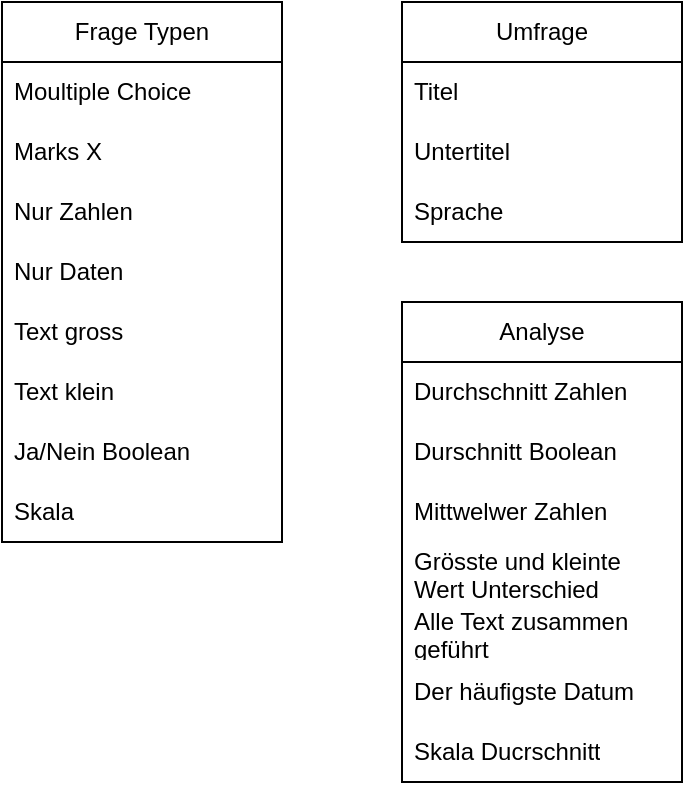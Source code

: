 <mxfile version="28.0.4">
  <diagram name="Seite-1" id="pkk6vvCrKByKrsvsIA_A">
    <mxGraphModel dx="605" dy="432" grid="1" gridSize="10" guides="1" tooltips="1" connect="1" arrows="1" fold="1" page="1" pageScale="1" pageWidth="827" pageHeight="1169" math="0" shadow="0">
      <root>
        <mxCell id="0" />
        <mxCell id="1" parent="0" />
        <mxCell id="nObJ68TjkO4-UgPSPFjK-2" value="Frage Typen" style="swimlane;fontStyle=0;childLayout=stackLayout;horizontal=1;startSize=30;horizontalStack=0;resizeParent=1;resizeParentMax=0;resizeLast=0;collapsible=1;marginBottom=0;whiteSpace=wrap;html=1;" vertex="1" parent="1">
          <mxGeometry x="50" y="60" width="140" height="270" as="geometry" />
        </mxCell>
        <mxCell id="nObJ68TjkO4-UgPSPFjK-3" value="Moultiple Choice" style="text;strokeColor=none;fillColor=none;align=left;verticalAlign=middle;spacingLeft=4;spacingRight=4;overflow=hidden;points=[[0,0.5],[1,0.5]];portConstraint=eastwest;rotatable=0;whiteSpace=wrap;html=1;" vertex="1" parent="nObJ68TjkO4-UgPSPFjK-2">
          <mxGeometry y="30" width="140" height="30" as="geometry" />
        </mxCell>
        <mxCell id="nObJ68TjkO4-UgPSPFjK-4" value="Marks X" style="text;strokeColor=none;fillColor=none;align=left;verticalAlign=middle;spacingLeft=4;spacingRight=4;overflow=hidden;points=[[0,0.5],[1,0.5]];portConstraint=eastwest;rotatable=0;whiteSpace=wrap;html=1;" vertex="1" parent="nObJ68TjkO4-UgPSPFjK-2">
          <mxGeometry y="60" width="140" height="30" as="geometry" />
        </mxCell>
        <mxCell id="nObJ68TjkO4-UgPSPFjK-5" value="Nur Zahlen" style="text;strokeColor=none;fillColor=none;align=left;verticalAlign=middle;spacingLeft=4;spacingRight=4;overflow=hidden;points=[[0,0.5],[1,0.5]];portConstraint=eastwest;rotatable=0;whiteSpace=wrap;html=1;" vertex="1" parent="nObJ68TjkO4-UgPSPFjK-2">
          <mxGeometry y="90" width="140" height="30" as="geometry" />
        </mxCell>
        <mxCell id="nObJ68TjkO4-UgPSPFjK-7" value="Nur Daten" style="text;strokeColor=none;fillColor=none;align=left;verticalAlign=middle;spacingLeft=4;spacingRight=4;overflow=hidden;points=[[0,0.5],[1,0.5]];portConstraint=eastwest;rotatable=0;whiteSpace=wrap;html=1;" vertex="1" parent="nObJ68TjkO4-UgPSPFjK-2">
          <mxGeometry y="120" width="140" height="30" as="geometry" />
        </mxCell>
        <mxCell id="nObJ68TjkO4-UgPSPFjK-6" value="Text gross" style="text;strokeColor=none;fillColor=none;align=left;verticalAlign=middle;spacingLeft=4;spacingRight=4;overflow=hidden;points=[[0,0.5],[1,0.5]];portConstraint=eastwest;rotatable=0;whiteSpace=wrap;html=1;" vertex="1" parent="nObJ68TjkO4-UgPSPFjK-2">
          <mxGeometry y="150" width="140" height="30" as="geometry" />
        </mxCell>
        <mxCell id="nObJ68TjkO4-UgPSPFjK-8" value="Text klein" style="text;strokeColor=none;fillColor=none;align=left;verticalAlign=middle;spacingLeft=4;spacingRight=4;overflow=hidden;points=[[0,0.5],[1,0.5]];portConstraint=eastwest;rotatable=0;whiteSpace=wrap;html=1;" vertex="1" parent="nObJ68TjkO4-UgPSPFjK-2">
          <mxGeometry y="180" width="140" height="30" as="geometry" />
        </mxCell>
        <mxCell id="nObJ68TjkO4-UgPSPFjK-9" value="Ja/Nein Boolean" style="text;strokeColor=none;fillColor=none;align=left;verticalAlign=middle;spacingLeft=4;spacingRight=4;overflow=hidden;points=[[0,0.5],[1,0.5]];portConstraint=eastwest;rotatable=0;whiteSpace=wrap;html=1;" vertex="1" parent="nObJ68TjkO4-UgPSPFjK-2">
          <mxGeometry y="210" width="140" height="30" as="geometry" />
        </mxCell>
        <mxCell id="nObJ68TjkO4-UgPSPFjK-10" value="Skala" style="text;strokeColor=none;fillColor=none;align=left;verticalAlign=middle;spacingLeft=4;spacingRight=4;overflow=hidden;points=[[0,0.5],[1,0.5]];portConstraint=eastwest;rotatable=0;whiteSpace=wrap;html=1;" vertex="1" parent="nObJ68TjkO4-UgPSPFjK-2">
          <mxGeometry y="240" width="140" height="30" as="geometry" />
        </mxCell>
        <mxCell id="nObJ68TjkO4-UgPSPFjK-11" value="Umfrage" style="swimlane;fontStyle=0;childLayout=stackLayout;horizontal=1;startSize=30;horizontalStack=0;resizeParent=1;resizeParentMax=0;resizeLast=0;collapsible=1;marginBottom=0;whiteSpace=wrap;html=1;" vertex="1" parent="1">
          <mxGeometry x="250" y="60" width="140" height="120" as="geometry" />
        </mxCell>
        <mxCell id="nObJ68TjkO4-UgPSPFjK-12" value="Titel" style="text;strokeColor=none;fillColor=none;align=left;verticalAlign=middle;spacingLeft=4;spacingRight=4;overflow=hidden;points=[[0,0.5],[1,0.5]];portConstraint=eastwest;rotatable=0;whiteSpace=wrap;html=1;" vertex="1" parent="nObJ68TjkO4-UgPSPFjK-11">
          <mxGeometry y="30" width="140" height="30" as="geometry" />
        </mxCell>
        <mxCell id="nObJ68TjkO4-UgPSPFjK-13" value="Untertitel" style="text;strokeColor=none;fillColor=none;align=left;verticalAlign=middle;spacingLeft=4;spacingRight=4;overflow=hidden;points=[[0,0.5],[1,0.5]];portConstraint=eastwest;rotatable=0;whiteSpace=wrap;html=1;" vertex="1" parent="nObJ68TjkO4-UgPSPFjK-11">
          <mxGeometry y="60" width="140" height="30" as="geometry" />
        </mxCell>
        <mxCell id="nObJ68TjkO4-UgPSPFjK-14" value="Sprache" style="text;strokeColor=none;fillColor=none;align=left;verticalAlign=middle;spacingLeft=4;spacingRight=4;overflow=hidden;points=[[0,0.5],[1,0.5]];portConstraint=eastwest;rotatable=0;whiteSpace=wrap;html=1;" vertex="1" parent="nObJ68TjkO4-UgPSPFjK-11">
          <mxGeometry y="90" width="140" height="30" as="geometry" />
        </mxCell>
        <mxCell id="nObJ68TjkO4-UgPSPFjK-17" value="Analyse" style="swimlane;fontStyle=0;childLayout=stackLayout;horizontal=1;startSize=30;horizontalStack=0;resizeParent=1;resizeParentMax=0;resizeLast=0;collapsible=1;marginBottom=0;whiteSpace=wrap;html=1;" vertex="1" parent="1">
          <mxGeometry x="250" y="210" width="140" height="240" as="geometry" />
        </mxCell>
        <mxCell id="nObJ68TjkO4-UgPSPFjK-18" value="Durchschnitt Zahlen" style="text;strokeColor=none;fillColor=none;align=left;verticalAlign=middle;spacingLeft=4;spacingRight=4;overflow=hidden;points=[[0,0.5],[1,0.5]];portConstraint=eastwest;rotatable=0;whiteSpace=wrap;html=1;" vertex="1" parent="nObJ68TjkO4-UgPSPFjK-17">
          <mxGeometry y="30" width="140" height="30" as="geometry" />
        </mxCell>
        <mxCell id="nObJ68TjkO4-UgPSPFjK-19" value="Durschnitt Boolean" style="text;strokeColor=none;fillColor=none;align=left;verticalAlign=middle;spacingLeft=4;spacingRight=4;overflow=hidden;points=[[0,0.5],[1,0.5]];portConstraint=eastwest;rotatable=0;whiteSpace=wrap;html=1;" vertex="1" parent="nObJ68TjkO4-UgPSPFjK-17">
          <mxGeometry y="60" width="140" height="30" as="geometry" />
        </mxCell>
        <mxCell id="nObJ68TjkO4-UgPSPFjK-20" value="Mittwelwer Zahlen" style="text;strokeColor=none;fillColor=none;align=left;verticalAlign=middle;spacingLeft=4;spacingRight=4;overflow=hidden;points=[[0,0.5],[1,0.5]];portConstraint=eastwest;rotatable=0;whiteSpace=wrap;html=1;" vertex="1" parent="nObJ68TjkO4-UgPSPFjK-17">
          <mxGeometry y="90" width="140" height="30" as="geometry" />
        </mxCell>
        <mxCell id="nObJ68TjkO4-UgPSPFjK-21" value="Grösste und kleinte Wert Unterschied" style="text;strokeColor=none;fillColor=none;align=left;verticalAlign=middle;spacingLeft=4;spacingRight=4;overflow=hidden;points=[[0,0.5],[1,0.5]];portConstraint=eastwest;rotatable=0;whiteSpace=wrap;html=1;" vertex="1" parent="nObJ68TjkO4-UgPSPFjK-17">
          <mxGeometry y="120" width="140" height="30" as="geometry" />
        </mxCell>
        <mxCell id="nObJ68TjkO4-UgPSPFjK-22" value="Alle Text zusammen geführt" style="text;strokeColor=none;fillColor=none;align=left;verticalAlign=middle;spacingLeft=4;spacingRight=4;overflow=hidden;points=[[0,0.5],[1,0.5]];portConstraint=eastwest;rotatable=0;whiteSpace=wrap;html=1;" vertex="1" parent="nObJ68TjkO4-UgPSPFjK-17">
          <mxGeometry y="150" width="140" height="30" as="geometry" />
        </mxCell>
        <mxCell id="nObJ68TjkO4-UgPSPFjK-23" value="Der häufigste Datum" style="text;strokeColor=none;fillColor=none;align=left;verticalAlign=middle;spacingLeft=4;spacingRight=4;overflow=hidden;points=[[0,0.5],[1,0.5]];portConstraint=eastwest;rotatable=0;whiteSpace=wrap;html=1;" vertex="1" parent="nObJ68TjkO4-UgPSPFjK-17">
          <mxGeometry y="180" width="140" height="30" as="geometry" />
        </mxCell>
        <mxCell id="nObJ68TjkO4-UgPSPFjK-24" value="Skala Ducrschnitt" style="text;strokeColor=none;fillColor=none;align=left;verticalAlign=middle;spacingLeft=4;spacingRight=4;overflow=hidden;points=[[0,0.5],[1,0.5]];portConstraint=eastwest;rotatable=0;whiteSpace=wrap;html=1;" vertex="1" parent="nObJ68TjkO4-UgPSPFjK-17">
          <mxGeometry y="210" width="140" height="30" as="geometry" />
        </mxCell>
      </root>
    </mxGraphModel>
  </diagram>
</mxfile>
